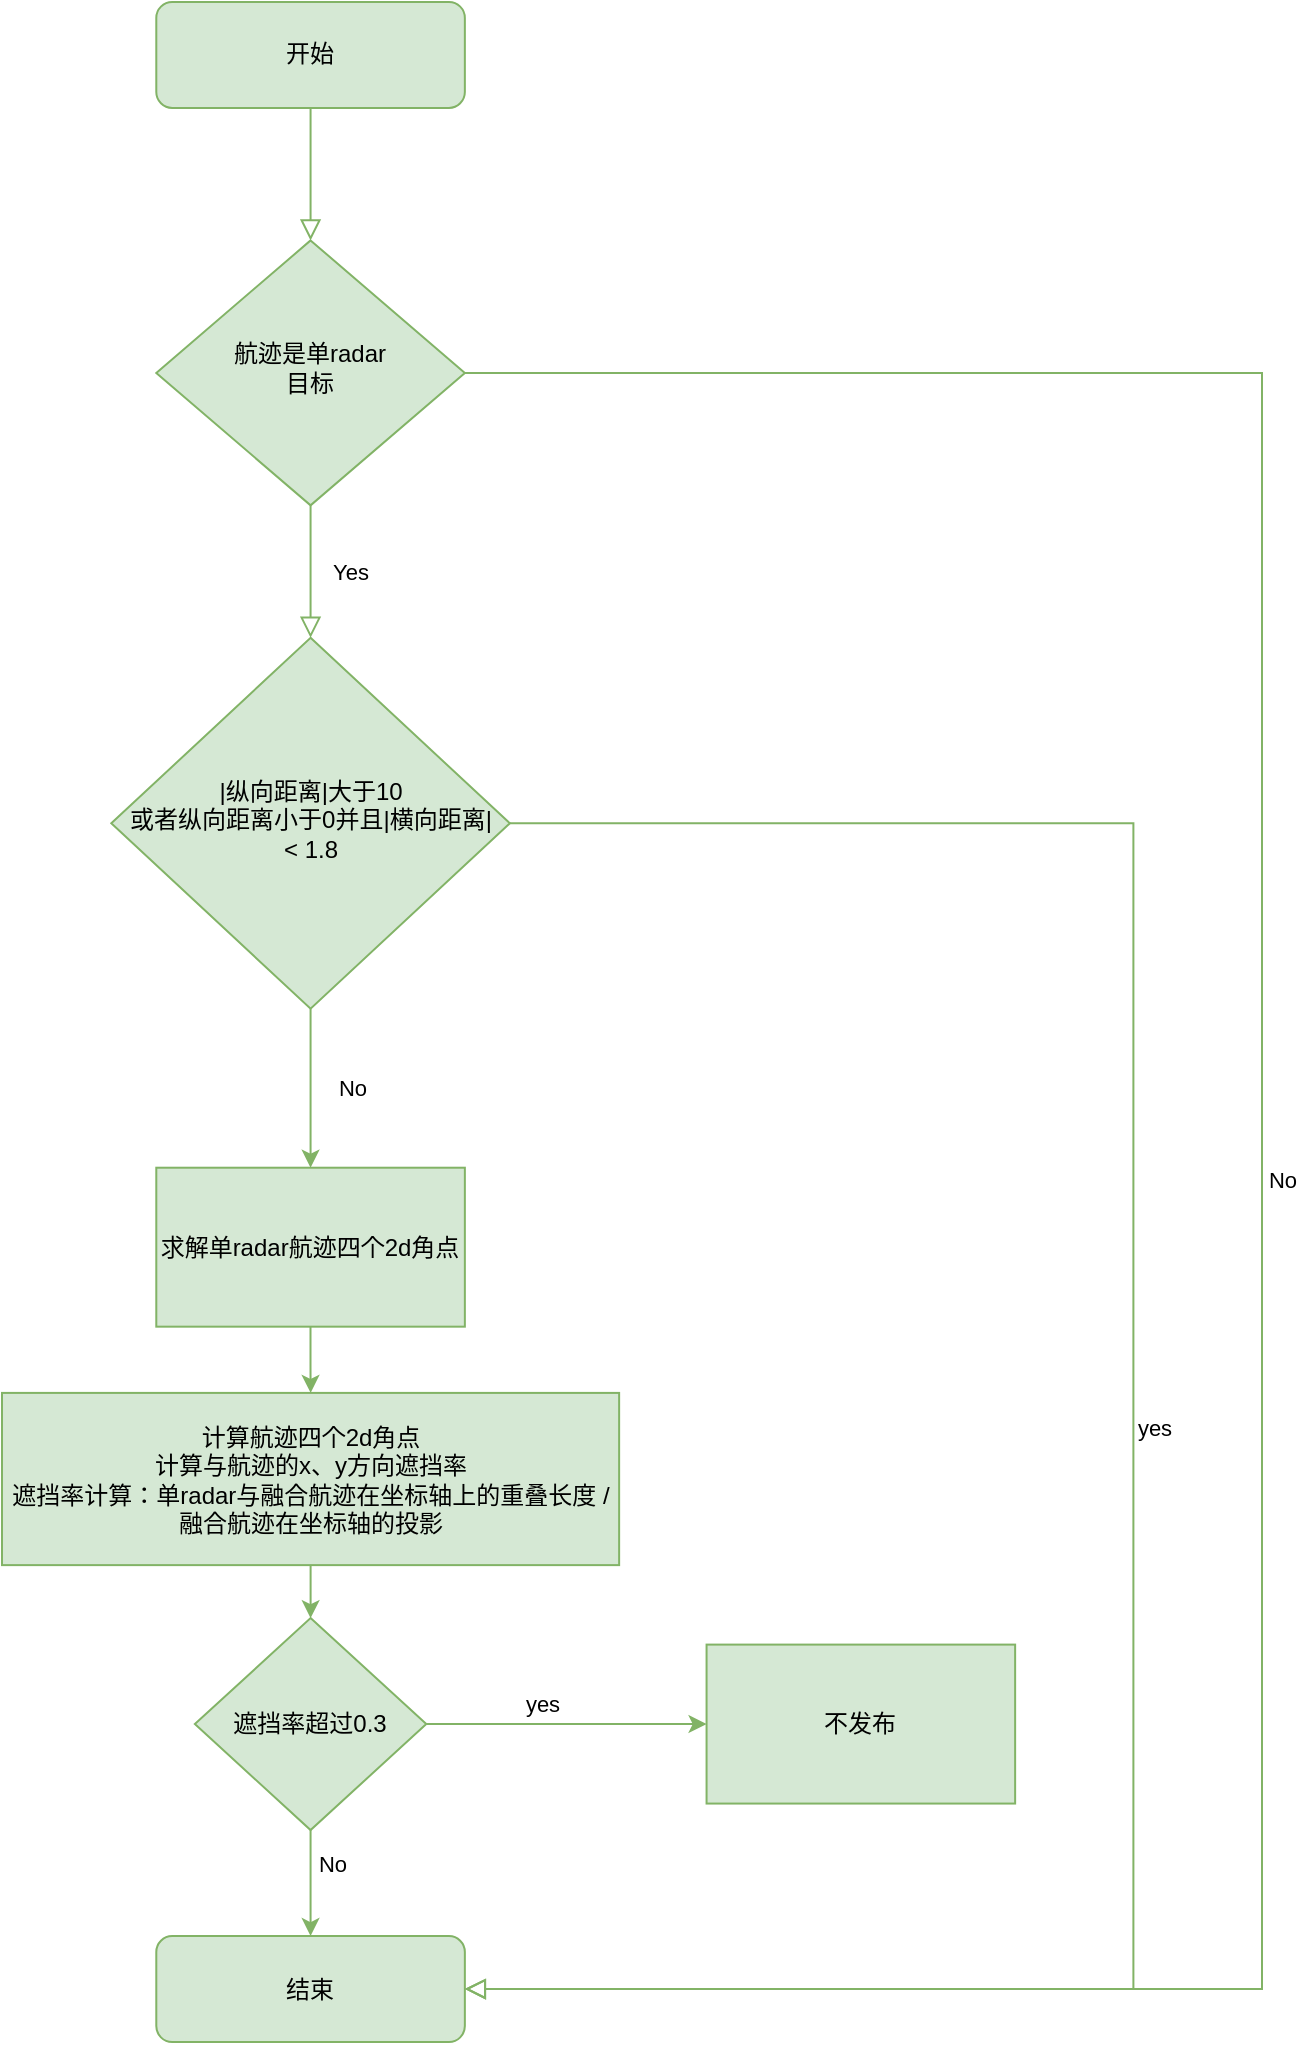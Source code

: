 <mxfile version="24.5.3" type="github">
  <diagram id="C5RBs43oDa-KdzZeNtuy" name="Page-1">
    <mxGraphModel dx="1605" dy="931" grid="1" gridSize="10" guides="1" tooltips="1" connect="1" arrows="1" fold="1" page="1" pageScale="1" pageWidth="827" pageHeight="1169" math="0" shadow="0">
      <root>
        <mxCell id="WIyWlLk6GJQsqaUBKTNV-0" />
        <mxCell id="WIyWlLk6GJQsqaUBKTNV-1" parent="WIyWlLk6GJQsqaUBKTNV-0" />
        <mxCell id="Fa-mBylE2UfD7tgF3QSM-21" value="" style="group" vertex="1" connectable="0" parent="WIyWlLk6GJQsqaUBKTNV-1">
          <mxGeometry x="180" y="90" width="630" height="1020" as="geometry" />
        </mxCell>
        <mxCell id="WIyWlLk6GJQsqaUBKTNV-2" value="" style="rounded=0;html=1;jettySize=auto;orthogonalLoop=1;fontSize=11;endArrow=block;endFill=0;endSize=8;strokeWidth=1;shadow=0;labelBackgroundColor=none;edgeStyle=orthogonalEdgeStyle;fillColor=#d5e8d4;strokeColor=#82b366;" parent="Fa-mBylE2UfD7tgF3QSM-21" source="WIyWlLk6GJQsqaUBKTNV-3" target="WIyWlLk6GJQsqaUBKTNV-6" edge="1">
          <mxGeometry relative="1" as="geometry" />
        </mxCell>
        <mxCell id="WIyWlLk6GJQsqaUBKTNV-3" value="开始" style="rounded=1;whiteSpace=wrap;html=1;fontSize=12;glass=0;strokeWidth=1;shadow=0;fillColor=#d5e8d4;strokeColor=#82b366;" parent="Fa-mBylE2UfD7tgF3QSM-21" vertex="1">
          <mxGeometry x="77.143" width="154.286" height="52.987" as="geometry" />
        </mxCell>
        <mxCell id="WIyWlLk6GJQsqaUBKTNV-4" value="Yes" style="rounded=0;html=1;jettySize=auto;orthogonalLoop=1;fontSize=11;endArrow=block;endFill=0;endSize=8;strokeWidth=1;shadow=0;labelBackgroundColor=none;edgeStyle=orthogonalEdgeStyle;fillColor=#d5e8d4;strokeColor=#82b366;" parent="Fa-mBylE2UfD7tgF3QSM-21" source="WIyWlLk6GJQsqaUBKTNV-6" target="WIyWlLk6GJQsqaUBKTNV-10" edge="1">
          <mxGeometry y="20" relative="1" as="geometry">
            <mxPoint as="offset" />
          </mxGeometry>
        </mxCell>
        <mxCell id="WIyWlLk6GJQsqaUBKTNV-5" value="No" style="edgeStyle=orthogonalEdgeStyle;rounded=0;html=1;jettySize=auto;orthogonalLoop=1;fontSize=11;endArrow=block;endFill=0;endSize=8;strokeWidth=1;shadow=0;labelBackgroundColor=none;entryX=1;entryY=0.5;entryDx=0;entryDy=0;exitX=1;exitY=0.5;exitDx=0;exitDy=0;fillColor=#d5e8d4;strokeColor=#82b366;" parent="Fa-mBylE2UfD7tgF3QSM-21" source="WIyWlLk6GJQsqaUBKTNV-6" target="WIyWlLk6GJQsqaUBKTNV-11" edge="1">
          <mxGeometry y="10" relative="1" as="geometry">
            <mxPoint as="offset" />
            <mxPoint x="565.714" y="172.208" as="targetPoint" />
            <Array as="points">
              <mxPoint x="630" y="185.455" />
              <mxPoint x="630" y="993.506" />
            </Array>
          </mxGeometry>
        </mxCell>
        <mxCell id="WIyWlLk6GJQsqaUBKTNV-6" value="&lt;div&gt;航迹是单radar&lt;/div&gt;&lt;div&gt;目标&lt;/div&gt;" style="rhombus;whiteSpace=wrap;html=1;shadow=0;fontFamily=Helvetica;fontSize=12;align=center;strokeWidth=1;spacing=6;spacingTop=-4;fillColor=#d5e8d4;strokeColor=#82b366;" parent="Fa-mBylE2UfD7tgF3QSM-21" vertex="1">
          <mxGeometry x="77.143" y="119.221" width="154.286" height="132.468" as="geometry" />
        </mxCell>
        <mxCell id="WIyWlLk6GJQsqaUBKTNV-9" value="yes" style="edgeStyle=orthogonalEdgeStyle;rounded=0;html=1;jettySize=auto;orthogonalLoop=1;fontSize=11;endArrow=block;endFill=0;endSize=8;strokeWidth=1;shadow=0;labelBackgroundColor=none;entryX=1;entryY=0.5;entryDx=0;entryDy=0;fillColor=#d5e8d4;strokeColor=#82b366;" parent="Fa-mBylE2UfD7tgF3QSM-21" source="WIyWlLk6GJQsqaUBKTNV-10" target="WIyWlLk6GJQsqaUBKTNV-11" edge="1">
          <mxGeometry y="10" relative="1" as="geometry">
            <mxPoint as="offset" />
            <mxPoint x="578.571" y="410.649" as="targetPoint" />
            <Array as="points">
              <mxPoint x="565.714" y="410.649" />
              <mxPoint x="565.714" y="993.506" />
            </Array>
          </mxGeometry>
        </mxCell>
        <mxCell id="Fa-mBylE2UfD7tgF3QSM-2" style="edgeStyle=orthogonalEdgeStyle;rounded=0;orthogonalLoop=1;jettySize=auto;html=1;fillColor=#d5e8d4;strokeColor=#82b366;" edge="1" parent="Fa-mBylE2UfD7tgF3QSM-21" source="WIyWlLk6GJQsqaUBKTNV-10" target="Fa-mBylE2UfD7tgF3QSM-1">
          <mxGeometry relative="1" as="geometry" />
        </mxCell>
        <mxCell id="Fa-mBylE2UfD7tgF3QSM-3" value="&lt;div&gt;No&lt;/div&gt;" style="edgeLabel;html=1;align=center;verticalAlign=middle;resizable=0;points=[];" vertex="1" connectable="0" parent="Fa-mBylE2UfD7tgF3QSM-2">
          <mxGeometry x="-0.022" y="3" relative="1" as="geometry">
            <mxPoint x="17" as="offset" />
          </mxGeometry>
        </mxCell>
        <mxCell id="WIyWlLk6GJQsqaUBKTNV-10" value="&lt;div&gt;|纵向距离|大于10&lt;/div&gt;&lt;div&gt;或者纵向距离小于0并且|横向距离| &amp;lt; 1.8&lt;br&gt;&lt;/div&gt;" style="rhombus;whiteSpace=wrap;html=1;shadow=0;fontFamily=Helvetica;fontSize=12;align=center;strokeWidth=1;spacing=6;spacingTop=-4;fillColor=#d5e8d4;strokeColor=#82b366;" parent="Fa-mBylE2UfD7tgF3QSM-21" vertex="1">
          <mxGeometry x="54.643" y="317.922" width="199.286" height="185.455" as="geometry" />
        </mxCell>
        <mxCell id="WIyWlLk6GJQsqaUBKTNV-11" value="结束" style="rounded=1;whiteSpace=wrap;html=1;fontSize=12;glass=0;strokeWidth=1;shadow=0;fillColor=#d5e8d4;strokeColor=#82b366;" parent="Fa-mBylE2UfD7tgF3QSM-21" vertex="1">
          <mxGeometry x="77.143" y="967.013" width="154.286" height="52.987" as="geometry" />
        </mxCell>
        <mxCell id="Fa-mBylE2UfD7tgF3QSM-6" value="" style="edgeStyle=orthogonalEdgeStyle;rounded=0;orthogonalLoop=1;jettySize=auto;html=1;fillColor=#d5e8d4;strokeColor=#82b366;" edge="1" parent="Fa-mBylE2UfD7tgF3QSM-21" source="Fa-mBylE2UfD7tgF3QSM-1" target="Fa-mBylE2UfD7tgF3QSM-5">
          <mxGeometry relative="1" as="geometry" />
        </mxCell>
        <mxCell id="Fa-mBylE2UfD7tgF3QSM-1" value="求解单radar航迹四个2d角点" style="rounded=0;whiteSpace=wrap;html=1;fillColor=#d5e8d4;strokeColor=#82b366;" vertex="1" parent="Fa-mBylE2UfD7tgF3QSM-21">
          <mxGeometry x="77.143" y="582.857" width="154.286" height="79.481" as="geometry" />
        </mxCell>
        <mxCell id="Fa-mBylE2UfD7tgF3QSM-9" value="" style="edgeStyle=orthogonalEdgeStyle;rounded=0;orthogonalLoop=1;jettySize=auto;html=1;fillColor=#d5e8d4;strokeColor=#82b366;" edge="1" parent="Fa-mBylE2UfD7tgF3QSM-21" source="Fa-mBylE2UfD7tgF3QSM-5" target="Fa-mBylE2UfD7tgF3QSM-8">
          <mxGeometry relative="1" as="geometry" />
        </mxCell>
        <mxCell id="Fa-mBylE2UfD7tgF3QSM-5" value="&lt;div&gt;计算航迹四个2d角点&lt;br&gt;&lt;/div&gt;&lt;div&gt;计算与航迹的x、y方向遮挡率&lt;/div&gt;&lt;div&gt;遮挡率计算：单radar与融合航迹在坐标轴上的重叠长度 /融合航迹在坐标轴的投影 &lt;br&gt;&lt;/div&gt;" style="rounded=0;whiteSpace=wrap;html=1;fillColor=#d5e8d4;strokeColor=#82b366;" vertex="1" parent="Fa-mBylE2UfD7tgF3QSM-21">
          <mxGeometry y="695.455" width="308.571" height="86.104" as="geometry" />
        </mxCell>
        <mxCell id="Fa-mBylE2UfD7tgF3QSM-10" value="" style="edgeStyle=orthogonalEdgeStyle;rounded=0;orthogonalLoop=1;jettySize=auto;html=1;fillColor=#d5e8d4;strokeColor=#82b366;" edge="1" parent="Fa-mBylE2UfD7tgF3QSM-21" source="Fa-mBylE2UfD7tgF3QSM-8" target="WIyWlLk6GJQsqaUBKTNV-11">
          <mxGeometry relative="1" as="geometry" />
        </mxCell>
        <mxCell id="Fa-mBylE2UfD7tgF3QSM-18" value="No" style="edgeLabel;html=1;align=center;verticalAlign=middle;resizable=0;points=[];" vertex="1" connectable="0" parent="Fa-mBylE2UfD7tgF3QSM-10">
          <mxGeometry x="-0.357" y="1" relative="1" as="geometry">
            <mxPoint x="9" as="offset" />
          </mxGeometry>
        </mxCell>
        <mxCell id="Fa-mBylE2UfD7tgF3QSM-13" style="edgeStyle=orthogonalEdgeStyle;rounded=0;orthogonalLoop=1;jettySize=auto;html=1;exitX=1;exitY=0.5;exitDx=0;exitDy=0;entryX=0;entryY=0.5;entryDx=0;entryDy=0;fillColor=#d5e8d4;strokeColor=#82b366;" edge="1" parent="Fa-mBylE2UfD7tgF3QSM-21" source="Fa-mBylE2UfD7tgF3QSM-8" target="Fa-mBylE2UfD7tgF3QSM-12">
          <mxGeometry relative="1" as="geometry" />
        </mxCell>
        <mxCell id="Fa-mBylE2UfD7tgF3QSM-15" value="yes" style="edgeLabel;html=1;align=center;verticalAlign=middle;resizable=0;points=[];" vertex="1" connectable="0" parent="Fa-mBylE2UfD7tgF3QSM-13">
          <mxGeometry x="-0.174" y="-5" relative="1" as="geometry">
            <mxPoint y="-15" as="offset" />
          </mxGeometry>
        </mxCell>
        <mxCell id="Fa-mBylE2UfD7tgF3QSM-8" value="遮挡率超过0.3" style="rhombus;whiteSpace=wrap;html=1;fillColor=#d5e8d4;strokeColor=#82b366;" vertex="1" parent="Fa-mBylE2UfD7tgF3QSM-21">
          <mxGeometry x="96.429" y="808.052" width="115.714" height="105.974" as="geometry" />
        </mxCell>
        <mxCell id="Fa-mBylE2UfD7tgF3QSM-12" value="不发布" style="rounded=0;whiteSpace=wrap;html=1;fillColor=#d5e8d4;strokeColor=#82b366;" vertex="1" parent="Fa-mBylE2UfD7tgF3QSM-21">
          <mxGeometry x="352.286" y="821.299" width="154.286" height="79.481" as="geometry" />
        </mxCell>
      </root>
    </mxGraphModel>
  </diagram>
</mxfile>
